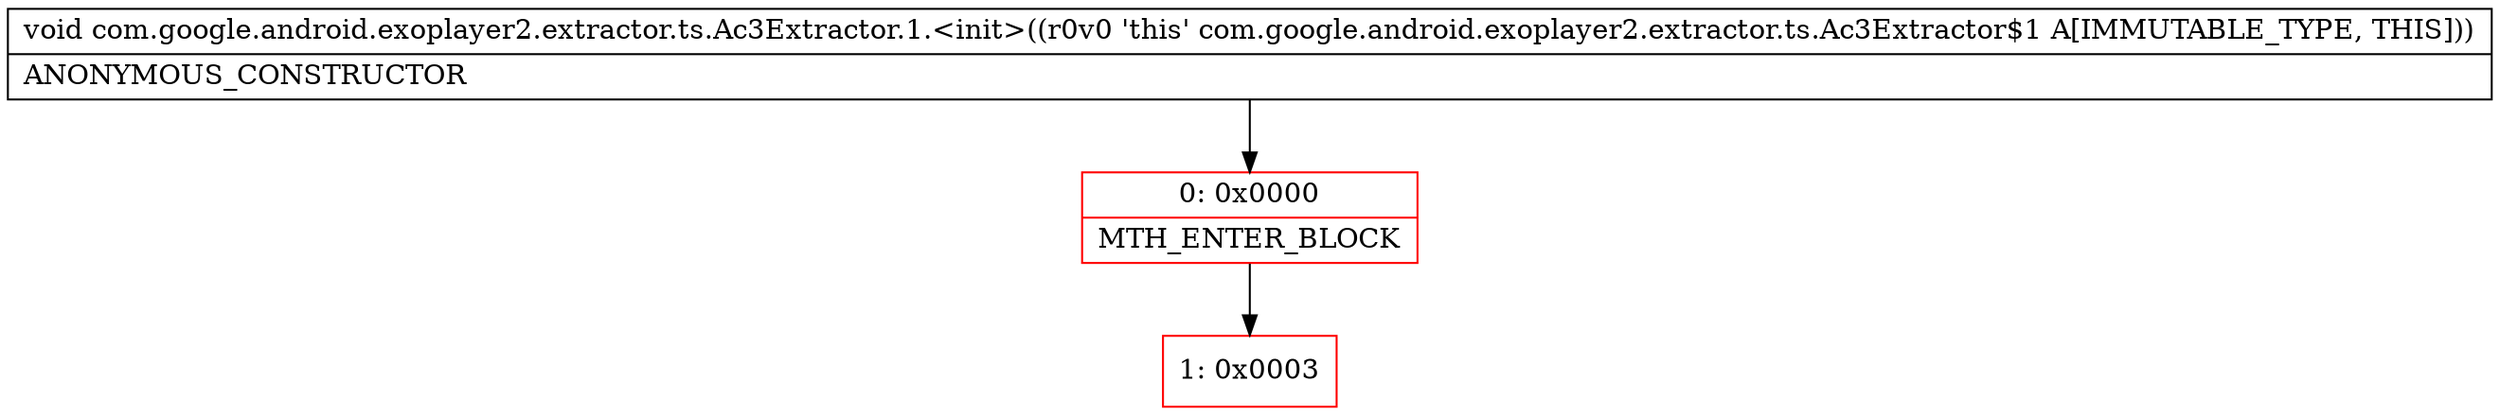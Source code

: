 digraph "CFG forcom.google.android.exoplayer2.extractor.ts.Ac3Extractor.1.\<init\>()V" {
subgraph cluster_Region_85174333 {
label = "R(0)";
node [shape=record,color=blue];
}
Node_0 [shape=record,color=red,label="{0\:\ 0x0000|MTH_ENTER_BLOCK\l}"];
Node_1 [shape=record,color=red,label="{1\:\ 0x0003}"];
MethodNode[shape=record,label="{void com.google.android.exoplayer2.extractor.ts.Ac3Extractor.1.\<init\>((r0v0 'this' com.google.android.exoplayer2.extractor.ts.Ac3Extractor$1 A[IMMUTABLE_TYPE, THIS]))  | ANONYMOUS_CONSTRUCTOR\l}"];
MethodNode -> Node_0;
Node_0 -> Node_1;
}

